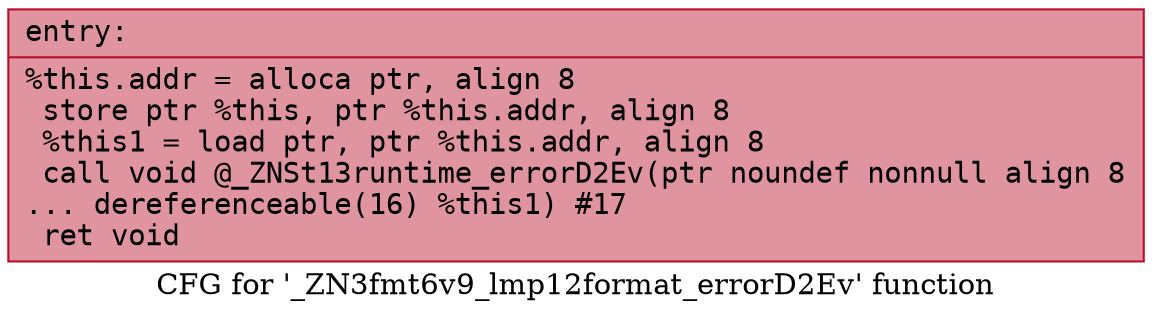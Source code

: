 digraph "CFG for '_ZN3fmt6v9_lmp12format_errorD2Ev' function" {
	label="CFG for '_ZN3fmt6v9_lmp12format_errorD2Ev' function";

	Node0x55fec2f55560 [shape=record,color="#b70d28ff", style=filled, fillcolor="#b70d2870" fontname="Courier",label="{entry:\l|  %this.addr = alloca ptr, align 8\l  store ptr %this, ptr %this.addr, align 8\l  %this1 = load ptr, ptr %this.addr, align 8\l  call void @_ZNSt13runtime_errorD2Ev(ptr noundef nonnull align 8\l... dereferenceable(16) %this1) #17\l  ret void\l}"];
}
